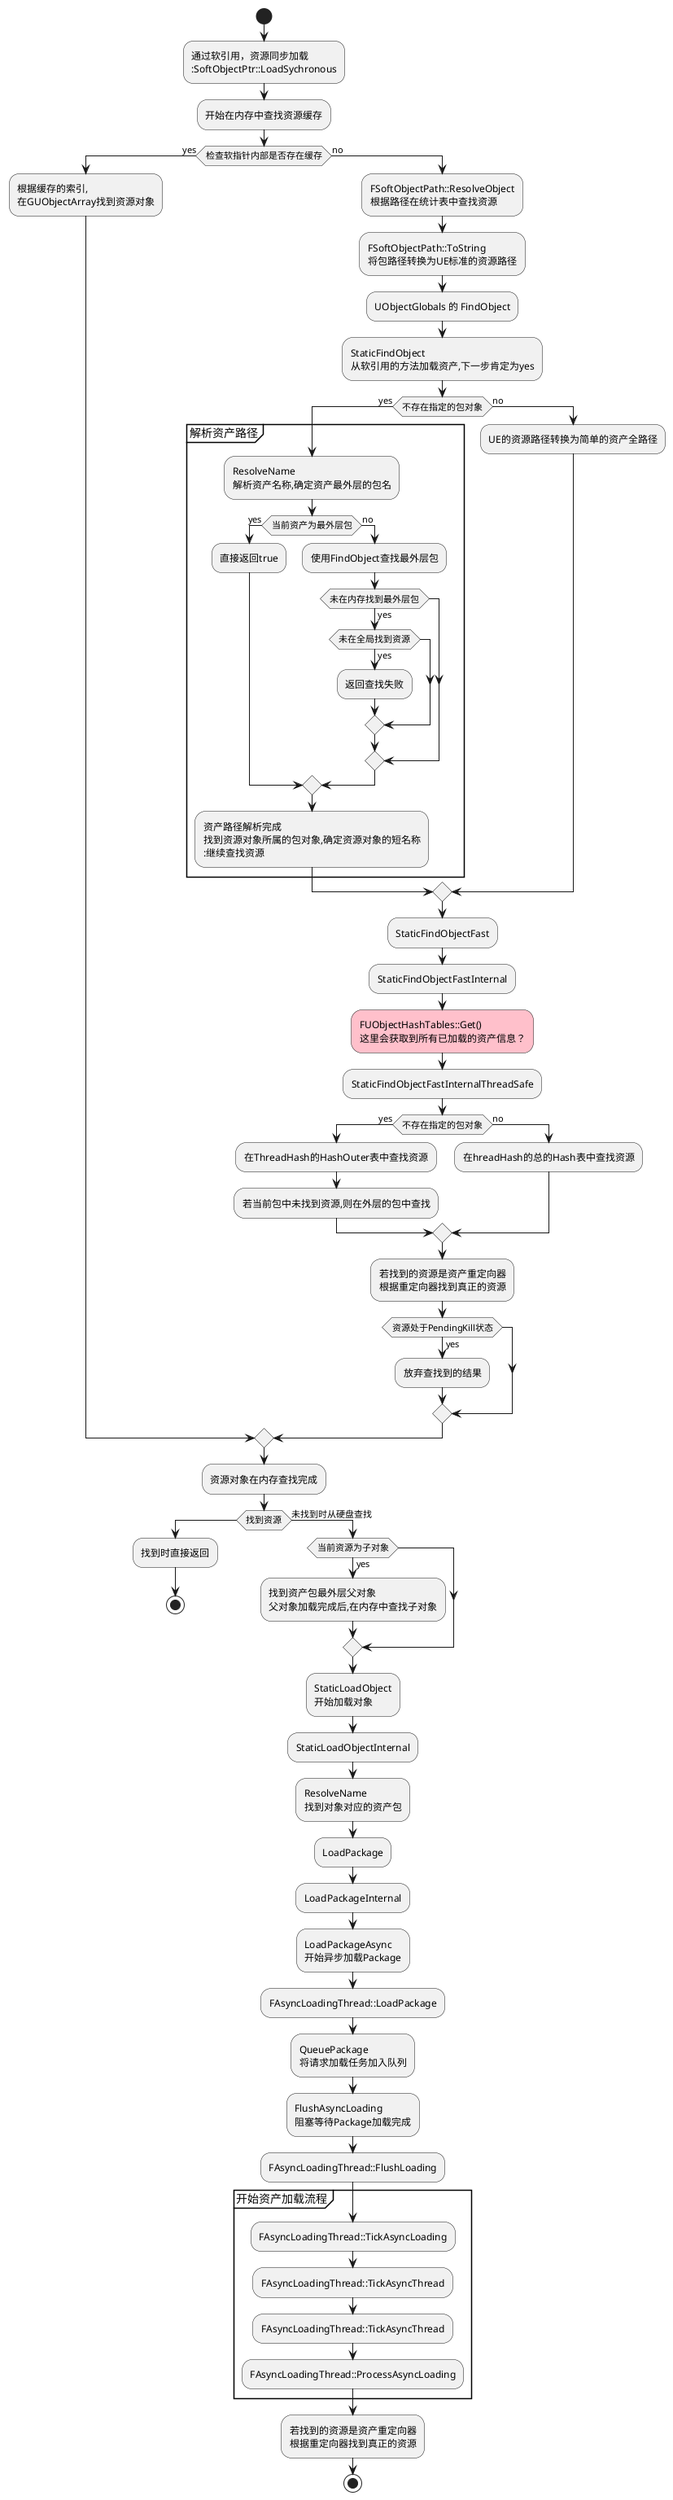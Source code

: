 @startuml

start
:通过软引用，资源同步加载
:SoftObjectPtr::LoadSychronous;

:开始在内存中查找资源缓存;
if(检查软指针内部是否存在缓存) then (yes)
    :根据缓存的索引,
    在GUObjectArray找到资源对象;
else (no)
    :FSoftObjectPath::ResolveObject
    根据路径在统计表中查找资源;
    :FSoftObjectPath::ToString
    将包路径转换为UE标准的资源路径;

    :UObjectGlobals 的 FindObject;

    :StaticFindObject
    从软引用的方法加载资产,下一步肯定为yes;
    if(不存在指定的包对象) then (yes)

        group 解析资产路径

        :ResolveName
        解析资产名称,确定资产最外层的包名;
        
        if(当前资产为最外层包) then (yes)
            :直接返回true;
        else (no)
            :使用FindObject查找最外层包;
            if(未在内存找到最外层包) then (yes)
                if(未在全局找到资源) then (yes)
                    :返回查找失败;
                endif
            endif
        endif
        :资产路径解析完成
        找到资源对象所属的包对象,确定资源对象的短名称
        :继续查找资源;

        end group
    else (no)
        :UE的资源路径转换为简单的资产全路径;
    endif

    :StaticFindObjectFast;
    :StaticFindObjectFastInternal;
    #pink:FUObjectHashTables::Get()
    这里会获取到所有已加载的资产信息？;
    :StaticFindObjectFastInternalThreadSafe;

    if(不存在指定的包对象) then (yes)
        :在ThreadHash的HashOuter表中查找资源;
        :若当前包中未找到资源,则在外层的包中查找;
    else (no)
        :在hreadHash的总的Hash表中查找资源;
    endif


    :若找到的资源是资产重定向器
    根据重定向器找到真正的资源;

    if(资源处于PendingKill状态) then (yes)
        :放弃查找到的结果;
    endif
endif
label FindOver
:资源对象在内存查找完成;

if(找到资源)
:找到时直接返回;
stop
else(未找到时从硬盘查找)

if(当前资源为子对象) then (yes)
    :找到资产包最外层父对象
    父对象加载完成后,在内存中查找子对象;
endif

:StaticLoadObject
开始加载对象;
:StaticLoadObjectInternal;

:ResolveName
找到对象对应的资产包;

:LoadPackage;
:LoadPackageInternal;

:LoadPackageAsync
开始异步加载Package;
:FAsyncLoadingThread::LoadPackage;
:QueuePackage
将请求加载任务加入队列;


:FlushAsyncLoading
阻塞等待Package加载完成;
:FAsyncLoadingThread::FlushLoading;

group 开始资产加载流程

:FAsyncLoadingThread::TickAsyncLoading;
:FAsyncLoadingThread::TickAsyncThread;
:FAsyncLoadingThread::TickAsyncThread;
:FAsyncLoadingThread::ProcessAsyncLoading;

end group


:若找到的资源是资产重定向器
根据重定向器找到真正的资源;
stop

@enduml